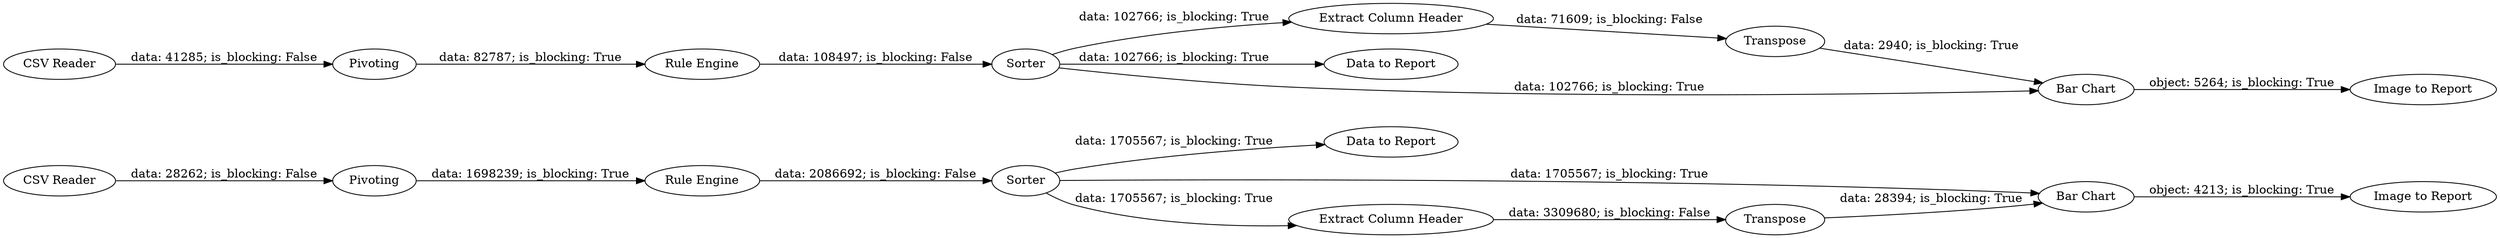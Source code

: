 digraph {
	"4156311835351015970_15" [label=Transpose]
	"4156311835351015970_6" [label=Sorter]
	"4156311835351015970_18" [label="Image to Report"]
	"4156311835351015970_14" [label="Data to Report"]
	"4156311835351015970_9" [label="Extract Column Header"]
	"4156311835351015970_4" [label=Pivoting]
	"4156311835351015970_17" [label=Pivoting]
	"4156311835351015970_7" [label="Data to Report"]
	"4156311835351015970_12" [label="Bar Chart"]
	"4156311835351015970_13" [label="Image to Report"]
	"4156311835351015970_1" [label="CSV Reader"]
	"4156311835351015970_16" [label="Bar Chart"]
	"4156311835351015970_10" [label=Transpose]
	"4156311835351015970_19" [label="Rule Engine"]
	"4156311835351015970_20" [label=Sorter]
	"4156311835351015970_21" [label="Extract Column Header"]
	"4156311835351015970_2" [label="CSV Reader"]
	"4156311835351015970_5" [label="Rule Engine"]
	"4156311835351015970_12" -> "4156311835351015970_13" [label="object: 5264; is_blocking: True"]
	"4156311835351015970_16" -> "4156311835351015970_18" [label="object: 4213; is_blocking: True"]
	"4156311835351015970_2" -> "4156311835351015970_17" [label="data: 28262; is_blocking: False"]
	"4156311835351015970_15" -> "4156311835351015970_16" [label="data: 28394; is_blocking: True"]
	"4156311835351015970_17" -> "4156311835351015970_19" [label="data: 1698239; is_blocking: True"]
	"4156311835351015970_4" -> "4156311835351015970_5" [label="data: 82787; is_blocking: True"]
	"4156311835351015970_20" -> "4156311835351015970_16" [label="data: 1705567; is_blocking: True"]
	"4156311835351015970_21" -> "4156311835351015970_15" [label="data: 3309680; is_blocking: False"]
	"4156311835351015970_10" -> "4156311835351015970_12" [label="data: 2940; is_blocking: True"]
	"4156311835351015970_20" -> "4156311835351015970_14" [label="data: 1705567; is_blocking: True"]
	"4156311835351015970_6" -> "4156311835351015970_9" [label="data: 102766; is_blocking: True"]
	"4156311835351015970_6" -> "4156311835351015970_12" [label="data: 102766; is_blocking: True"]
	"4156311835351015970_20" -> "4156311835351015970_21" [label="data: 1705567; is_blocking: True"]
	"4156311835351015970_6" -> "4156311835351015970_7" [label="data: 102766; is_blocking: True"]
	"4156311835351015970_19" -> "4156311835351015970_20" [label="data: 2086692; is_blocking: False"]
	"4156311835351015970_5" -> "4156311835351015970_6" [label="data: 108497; is_blocking: False"]
	"4156311835351015970_9" -> "4156311835351015970_10" [label="data: 71609; is_blocking: False"]
	"4156311835351015970_1" -> "4156311835351015970_4" [label="data: 41285; is_blocking: False"]
	rankdir=LR
}
